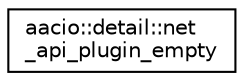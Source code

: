 digraph "Graphical Class Hierarchy"
{
  edge [fontname="Helvetica",fontsize="10",labelfontname="Helvetica",labelfontsize="10"];
  node [fontname="Helvetica",fontsize="10",shape=record];
  rankdir="LR";
  Node0 [label="aacio::detail::net\l_api_plugin_empty",height=0.2,width=0.4,color="black", fillcolor="white", style="filled",URL="$structaacio_1_1detail_1_1net__api__plugin__empty.html"];
}

